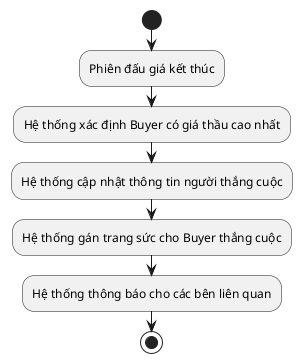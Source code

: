 @startuml   
start
:Phiên đấu giá kết thúc;
:Hệ thống xác định Buyer có giá thầu cao nhất;
:Hệ thống cập nhật thông tin người thắng cuộc;
:Hệ thống gán trang sức cho Buyer thắng cuộc;
:Hệ thống thông báo cho các bên liên quan;
stop
@enduml 
